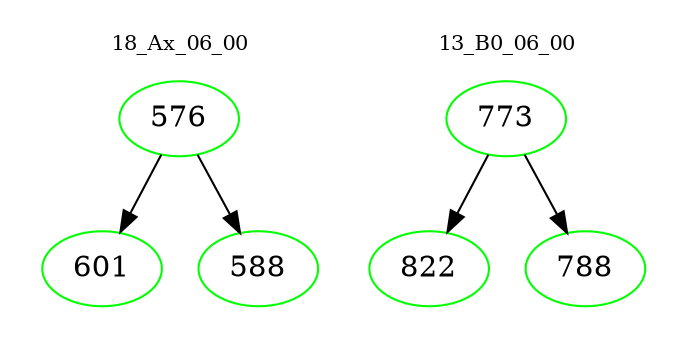 digraph{
subgraph cluster_0 {
color = white
label = "18_Ax_06_00";
fontsize=10;
T0_576 [label="576", color="green"]
T0_576 -> T0_601 [color="black"]
T0_601 [label="601", color="green"]
T0_576 -> T0_588 [color="black"]
T0_588 [label="588", color="green"]
}
subgraph cluster_1 {
color = white
label = "13_B0_06_00";
fontsize=10;
T1_773 [label="773", color="green"]
T1_773 -> T1_822 [color="black"]
T1_822 [label="822", color="green"]
T1_773 -> T1_788 [color="black"]
T1_788 [label="788", color="green"]
}
}
